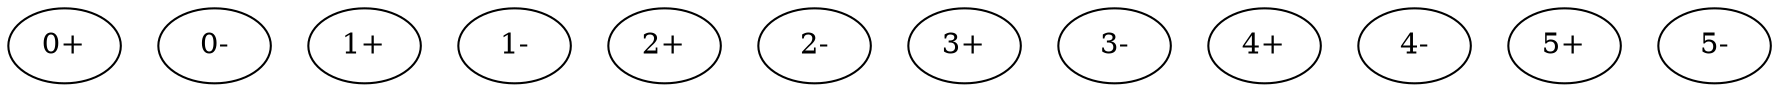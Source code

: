 digraph adj {
graph [k=85]
edge [d=-84]
"0+" [l=220 C=485]
"0-" [l=220 C=485]
"1+" [l=361 C=1057]
"1-" [l=361 C=1057]
"2+" [l=199 C=479]
"2-" [l=199 C=479]
"3+" [l=198 C=406]
"3-" [l=198 C=406]
"4+" [l=175 C=253]
"4-" [l=175 C=253]
"5+" [l=173 C=247]
"5-" [l=173 C=247]
}
